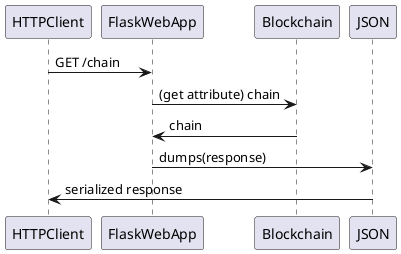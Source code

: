 @startuml
HTTPClient -> FlaskWebApp: GET /chain
FlaskWebApp -> Blockchain: (get attribute) chain
Blockchain -> FlaskWebApp: chain
FlaskWebApp -> JSON: dumps(response) 
JSON -> HTTPClient: serialized response
@enduml
